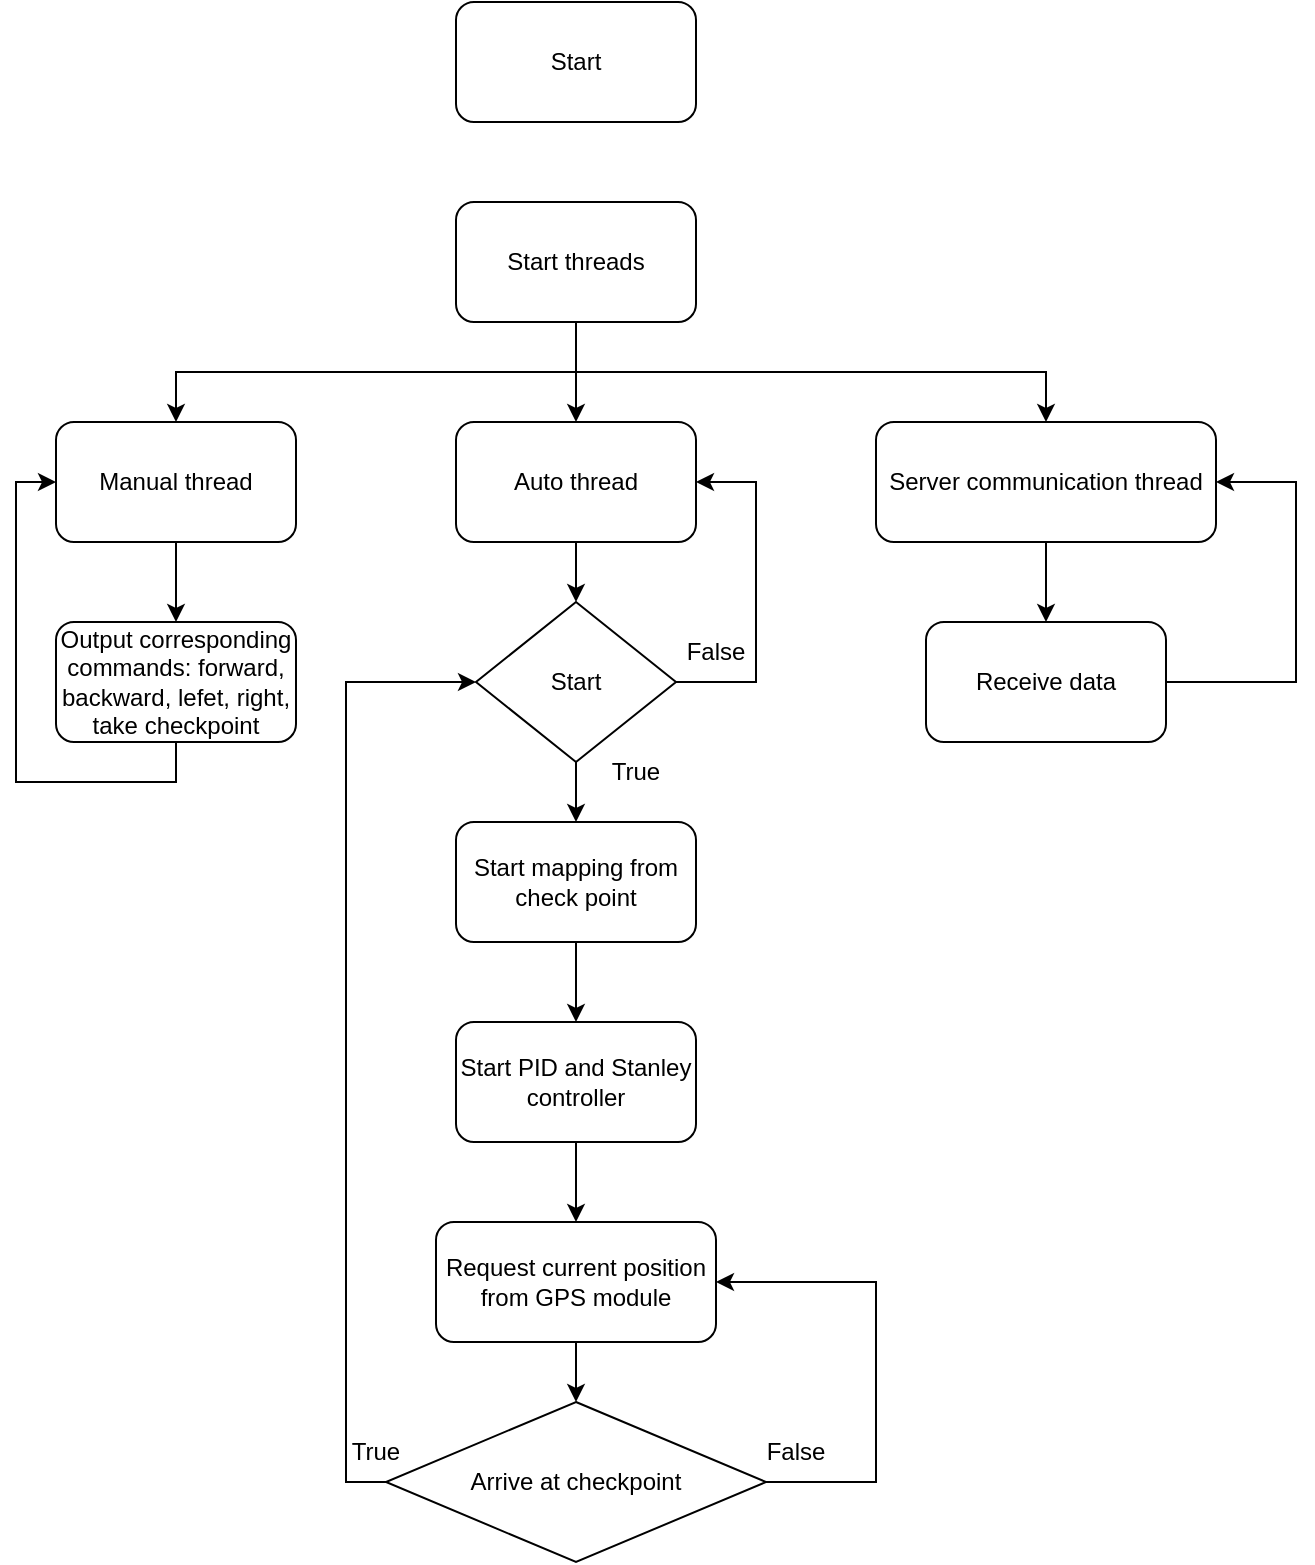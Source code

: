 <mxfile version="18.0.2" type="github">
  <diagram id="IybJoX6XEsmByi1HjrsY" name="Page-1">
    <mxGraphModel dx="1662" dy="913" grid="0" gridSize="10" guides="1" tooltips="1" connect="1" arrows="1" fold="1" page="1" pageScale="1" pageWidth="3300" pageHeight="4681" math="0" shadow="0">
      <root>
        <mxCell id="0" />
        <mxCell id="1" parent="0" />
        <mxCell id="L7a83B9xqDgA09aWqaU--1" value="Start" style="rounded=1;whiteSpace=wrap;html=1;" vertex="1" parent="1">
          <mxGeometry x="1080" y="600" width="120" height="60" as="geometry" />
        </mxCell>
        <mxCell id="L7a83B9xqDgA09aWqaU--15" style="edgeStyle=orthogonalEdgeStyle;rounded=0;orthogonalLoop=1;jettySize=auto;html=1;exitX=0.5;exitY=1;exitDx=0;exitDy=0;entryX=0.5;entryY=0;entryDx=0;entryDy=0;" edge="1" parent="1" source="L7a83B9xqDgA09aWqaU--2" target="L7a83B9xqDgA09aWqaU--4">
          <mxGeometry relative="1" as="geometry" />
        </mxCell>
        <mxCell id="L7a83B9xqDgA09aWqaU--16" style="edgeStyle=orthogonalEdgeStyle;rounded=0;orthogonalLoop=1;jettySize=auto;html=1;exitX=0.5;exitY=1;exitDx=0;exitDy=0;entryX=0.5;entryY=0;entryDx=0;entryDy=0;" edge="1" parent="1" source="L7a83B9xqDgA09aWqaU--2" target="L7a83B9xqDgA09aWqaU--3">
          <mxGeometry relative="1" as="geometry" />
        </mxCell>
        <mxCell id="L7a83B9xqDgA09aWqaU--17" style="edgeStyle=orthogonalEdgeStyle;rounded=0;orthogonalLoop=1;jettySize=auto;html=1;exitX=0.5;exitY=1;exitDx=0;exitDy=0;" edge="1" parent="1" source="L7a83B9xqDgA09aWqaU--2" target="L7a83B9xqDgA09aWqaU--5">
          <mxGeometry relative="1" as="geometry" />
        </mxCell>
        <mxCell id="L7a83B9xqDgA09aWqaU--2" value="Start threads" style="rounded=1;whiteSpace=wrap;html=1;" vertex="1" parent="1">
          <mxGeometry x="1080" y="700" width="120" height="60" as="geometry" />
        </mxCell>
        <mxCell id="L7a83B9xqDgA09aWqaU--18" style="edgeStyle=orthogonalEdgeStyle;rounded=0;orthogonalLoop=1;jettySize=auto;html=1;exitX=0.5;exitY=1;exitDx=0;exitDy=0;entryX=0.5;entryY=0;entryDx=0;entryDy=0;" edge="1" parent="1" source="L7a83B9xqDgA09aWqaU--3" target="L7a83B9xqDgA09aWqaU--6">
          <mxGeometry relative="1" as="geometry" />
        </mxCell>
        <mxCell id="L7a83B9xqDgA09aWqaU--3" value="Manual thread" style="rounded=1;whiteSpace=wrap;html=1;" vertex="1" parent="1">
          <mxGeometry x="880" y="810" width="120" height="60" as="geometry" />
        </mxCell>
        <mxCell id="L7a83B9xqDgA09aWqaU--20" style="edgeStyle=orthogonalEdgeStyle;rounded=0;orthogonalLoop=1;jettySize=auto;html=1;exitX=0.5;exitY=1;exitDx=0;exitDy=0;entryX=0.5;entryY=0;entryDx=0;entryDy=0;" edge="1" parent="1" source="L7a83B9xqDgA09aWqaU--4" target="L7a83B9xqDgA09aWqaU--8">
          <mxGeometry relative="1" as="geometry" />
        </mxCell>
        <mxCell id="L7a83B9xqDgA09aWqaU--4" value="Auto thread" style="rounded=1;whiteSpace=wrap;html=1;" vertex="1" parent="1">
          <mxGeometry x="1080" y="810" width="120" height="60" as="geometry" />
        </mxCell>
        <mxCell id="L7a83B9xqDgA09aWqaU--25" style="edgeStyle=orthogonalEdgeStyle;rounded=0;orthogonalLoop=1;jettySize=auto;html=1;exitX=0.5;exitY=1;exitDx=0;exitDy=0;entryX=0.5;entryY=0;entryDx=0;entryDy=0;" edge="1" parent="1" source="L7a83B9xqDgA09aWqaU--5" target="L7a83B9xqDgA09aWqaU--11">
          <mxGeometry relative="1" as="geometry" />
        </mxCell>
        <mxCell id="L7a83B9xqDgA09aWqaU--5" value="Server communication thread" style="rounded=1;whiteSpace=wrap;html=1;" vertex="1" parent="1">
          <mxGeometry x="1290" y="810" width="170" height="60" as="geometry" />
        </mxCell>
        <mxCell id="L7a83B9xqDgA09aWqaU--19" style="edgeStyle=orthogonalEdgeStyle;rounded=0;orthogonalLoop=1;jettySize=auto;html=1;exitX=0.5;exitY=1;exitDx=0;exitDy=0;entryX=0;entryY=0.5;entryDx=0;entryDy=0;" edge="1" parent="1" source="L7a83B9xqDgA09aWqaU--6" target="L7a83B9xqDgA09aWqaU--3">
          <mxGeometry relative="1" as="geometry" />
        </mxCell>
        <mxCell id="L7a83B9xqDgA09aWqaU--6" value="Output corresponding commands: forward, backward, lefet, right, take checkpoint" style="rounded=1;whiteSpace=wrap;html=1;" vertex="1" parent="1">
          <mxGeometry x="880" y="910" width="120" height="60" as="geometry" />
        </mxCell>
        <mxCell id="L7a83B9xqDgA09aWqaU--21" style="edgeStyle=orthogonalEdgeStyle;rounded=0;orthogonalLoop=1;jettySize=auto;html=1;exitX=0.5;exitY=1;exitDx=0;exitDy=0;entryX=0.5;entryY=0;entryDx=0;entryDy=0;" edge="1" parent="1" source="L7a83B9xqDgA09aWqaU--8" target="L7a83B9xqDgA09aWqaU--9">
          <mxGeometry relative="1" as="geometry" />
        </mxCell>
        <mxCell id="L7a83B9xqDgA09aWqaU--28" style="edgeStyle=orthogonalEdgeStyle;rounded=0;orthogonalLoop=1;jettySize=auto;html=1;exitX=1;exitY=0.5;exitDx=0;exitDy=0;entryX=1;entryY=0.5;entryDx=0;entryDy=0;" edge="1" parent="1" source="L7a83B9xqDgA09aWqaU--8" target="L7a83B9xqDgA09aWqaU--4">
          <mxGeometry relative="1" as="geometry">
            <Array as="points">
              <mxPoint x="1230" y="940" />
              <mxPoint x="1230" y="840" />
            </Array>
          </mxGeometry>
        </mxCell>
        <mxCell id="L7a83B9xqDgA09aWqaU--8" value="Start" style="rhombus;whiteSpace=wrap;html=1;" vertex="1" parent="1">
          <mxGeometry x="1090" y="900" width="100" height="80" as="geometry" />
        </mxCell>
        <mxCell id="L7a83B9xqDgA09aWqaU--22" style="edgeStyle=orthogonalEdgeStyle;rounded=0;orthogonalLoop=1;jettySize=auto;html=1;exitX=0.5;exitY=1;exitDx=0;exitDy=0;" edge="1" parent="1" source="L7a83B9xqDgA09aWqaU--9" target="L7a83B9xqDgA09aWqaU--12">
          <mxGeometry relative="1" as="geometry" />
        </mxCell>
        <mxCell id="L7a83B9xqDgA09aWqaU--9" value="Start mapping from check point" style="rounded=1;whiteSpace=wrap;html=1;" vertex="1" parent="1">
          <mxGeometry x="1080" y="1010" width="120" height="60" as="geometry" />
        </mxCell>
        <mxCell id="L7a83B9xqDgA09aWqaU--24" style="edgeStyle=orthogonalEdgeStyle;rounded=0;orthogonalLoop=1;jettySize=auto;html=1;exitX=0.5;exitY=1;exitDx=0;exitDy=0;entryX=0.5;entryY=0;entryDx=0;entryDy=0;" edge="1" parent="1" source="L7a83B9xqDgA09aWqaU--10" target="L7a83B9xqDgA09aWqaU--14">
          <mxGeometry relative="1" as="geometry" />
        </mxCell>
        <mxCell id="L7a83B9xqDgA09aWqaU--10" value="Request current position from GPS module" style="rounded=1;whiteSpace=wrap;html=1;" vertex="1" parent="1">
          <mxGeometry x="1070" y="1210" width="140" height="60" as="geometry" />
        </mxCell>
        <mxCell id="L7a83B9xqDgA09aWqaU--26" style="edgeStyle=orthogonalEdgeStyle;rounded=0;orthogonalLoop=1;jettySize=auto;html=1;exitX=1;exitY=0.5;exitDx=0;exitDy=0;entryX=1;entryY=0.5;entryDx=0;entryDy=0;" edge="1" parent="1" source="L7a83B9xqDgA09aWqaU--11" target="L7a83B9xqDgA09aWqaU--5">
          <mxGeometry relative="1" as="geometry">
            <Array as="points">
              <mxPoint x="1500" y="940" />
              <mxPoint x="1500" y="840" />
            </Array>
          </mxGeometry>
        </mxCell>
        <mxCell id="L7a83B9xqDgA09aWqaU--11" value="Receive data" style="rounded=1;whiteSpace=wrap;html=1;" vertex="1" parent="1">
          <mxGeometry x="1315" y="910" width="120" height="60" as="geometry" />
        </mxCell>
        <mxCell id="L7a83B9xqDgA09aWqaU--23" style="edgeStyle=orthogonalEdgeStyle;rounded=0;orthogonalLoop=1;jettySize=auto;html=1;exitX=0.5;exitY=1;exitDx=0;exitDy=0;entryX=0.5;entryY=0;entryDx=0;entryDy=0;" edge="1" parent="1" source="L7a83B9xqDgA09aWqaU--12" target="L7a83B9xqDgA09aWqaU--10">
          <mxGeometry relative="1" as="geometry" />
        </mxCell>
        <mxCell id="L7a83B9xqDgA09aWqaU--12" value="Start PID and Stanley controller" style="rounded=1;whiteSpace=wrap;html=1;" vertex="1" parent="1">
          <mxGeometry x="1080" y="1110" width="120" height="60" as="geometry" />
        </mxCell>
        <mxCell id="L7a83B9xqDgA09aWqaU--27" style="edgeStyle=orthogonalEdgeStyle;rounded=0;orthogonalLoop=1;jettySize=auto;html=1;exitX=1;exitY=0.5;exitDx=0;exitDy=0;entryX=1;entryY=0.5;entryDx=0;entryDy=0;" edge="1" parent="1" source="L7a83B9xqDgA09aWqaU--14" target="L7a83B9xqDgA09aWqaU--10">
          <mxGeometry relative="1" as="geometry">
            <Array as="points">
              <mxPoint x="1290" y="1340" />
              <mxPoint x="1290" y="1240" />
            </Array>
          </mxGeometry>
        </mxCell>
        <mxCell id="L7a83B9xqDgA09aWqaU--30" style="edgeStyle=orthogonalEdgeStyle;rounded=0;orthogonalLoop=1;jettySize=auto;html=1;exitX=0;exitY=0.5;exitDx=0;exitDy=0;entryX=0;entryY=0.5;entryDx=0;entryDy=0;" edge="1" parent="1" source="L7a83B9xqDgA09aWqaU--14" target="L7a83B9xqDgA09aWqaU--8">
          <mxGeometry relative="1" as="geometry" />
        </mxCell>
        <mxCell id="L7a83B9xqDgA09aWqaU--14" value="Arrive at checkpoint" style="rhombus;whiteSpace=wrap;html=1;" vertex="1" parent="1">
          <mxGeometry x="1045" y="1300" width="190" height="80" as="geometry" />
        </mxCell>
        <mxCell id="L7a83B9xqDgA09aWqaU--31" value="False" style="text;html=1;strokeColor=none;fillColor=none;align=center;verticalAlign=middle;whiteSpace=wrap;rounded=0;" vertex="1" parent="1">
          <mxGeometry x="1180" y="910" width="60" height="30" as="geometry" />
        </mxCell>
        <mxCell id="L7a83B9xqDgA09aWqaU--33" value="True" style="text;html=1;strokeColor=none;fillColor=none;align=center;verticalAlign=middle;whiteSpace=wrap;rounded=0;" vertex="1" parent="1">
          <mxGeometry x="1140" y="970" width="60" height="30" as="geometry" />
        </mxCell>
        <mxCell id="L7a83B9xqDgA09aWqaU--34" value="False" style="text;html=1;strokeColor=none;fillColor=none;align=center;verticalAlign=middle;whiteSpace=wrap;rounded=0;" vertex="1" parent="1">
          <mxGeometry x="1220" y="1310" width="60" height="30" as="geometry" />
        </mxCell>
        <mxCell id="L7a83B9xqDgA09aWqaU--35" value="True" style="text;html=1;strokeColor=none;fillColor=none;align=center;verticalAlign=middle;whiteSpace=wrap;rounded=0;" vertex="1" parent="1">
          <mxGeometry x="1010" y="1310" width="60" height="30" as="geometry" />
        </mxCell>
      </root>
    </mxGraphModel>
  </diagram>
</mxfile>
